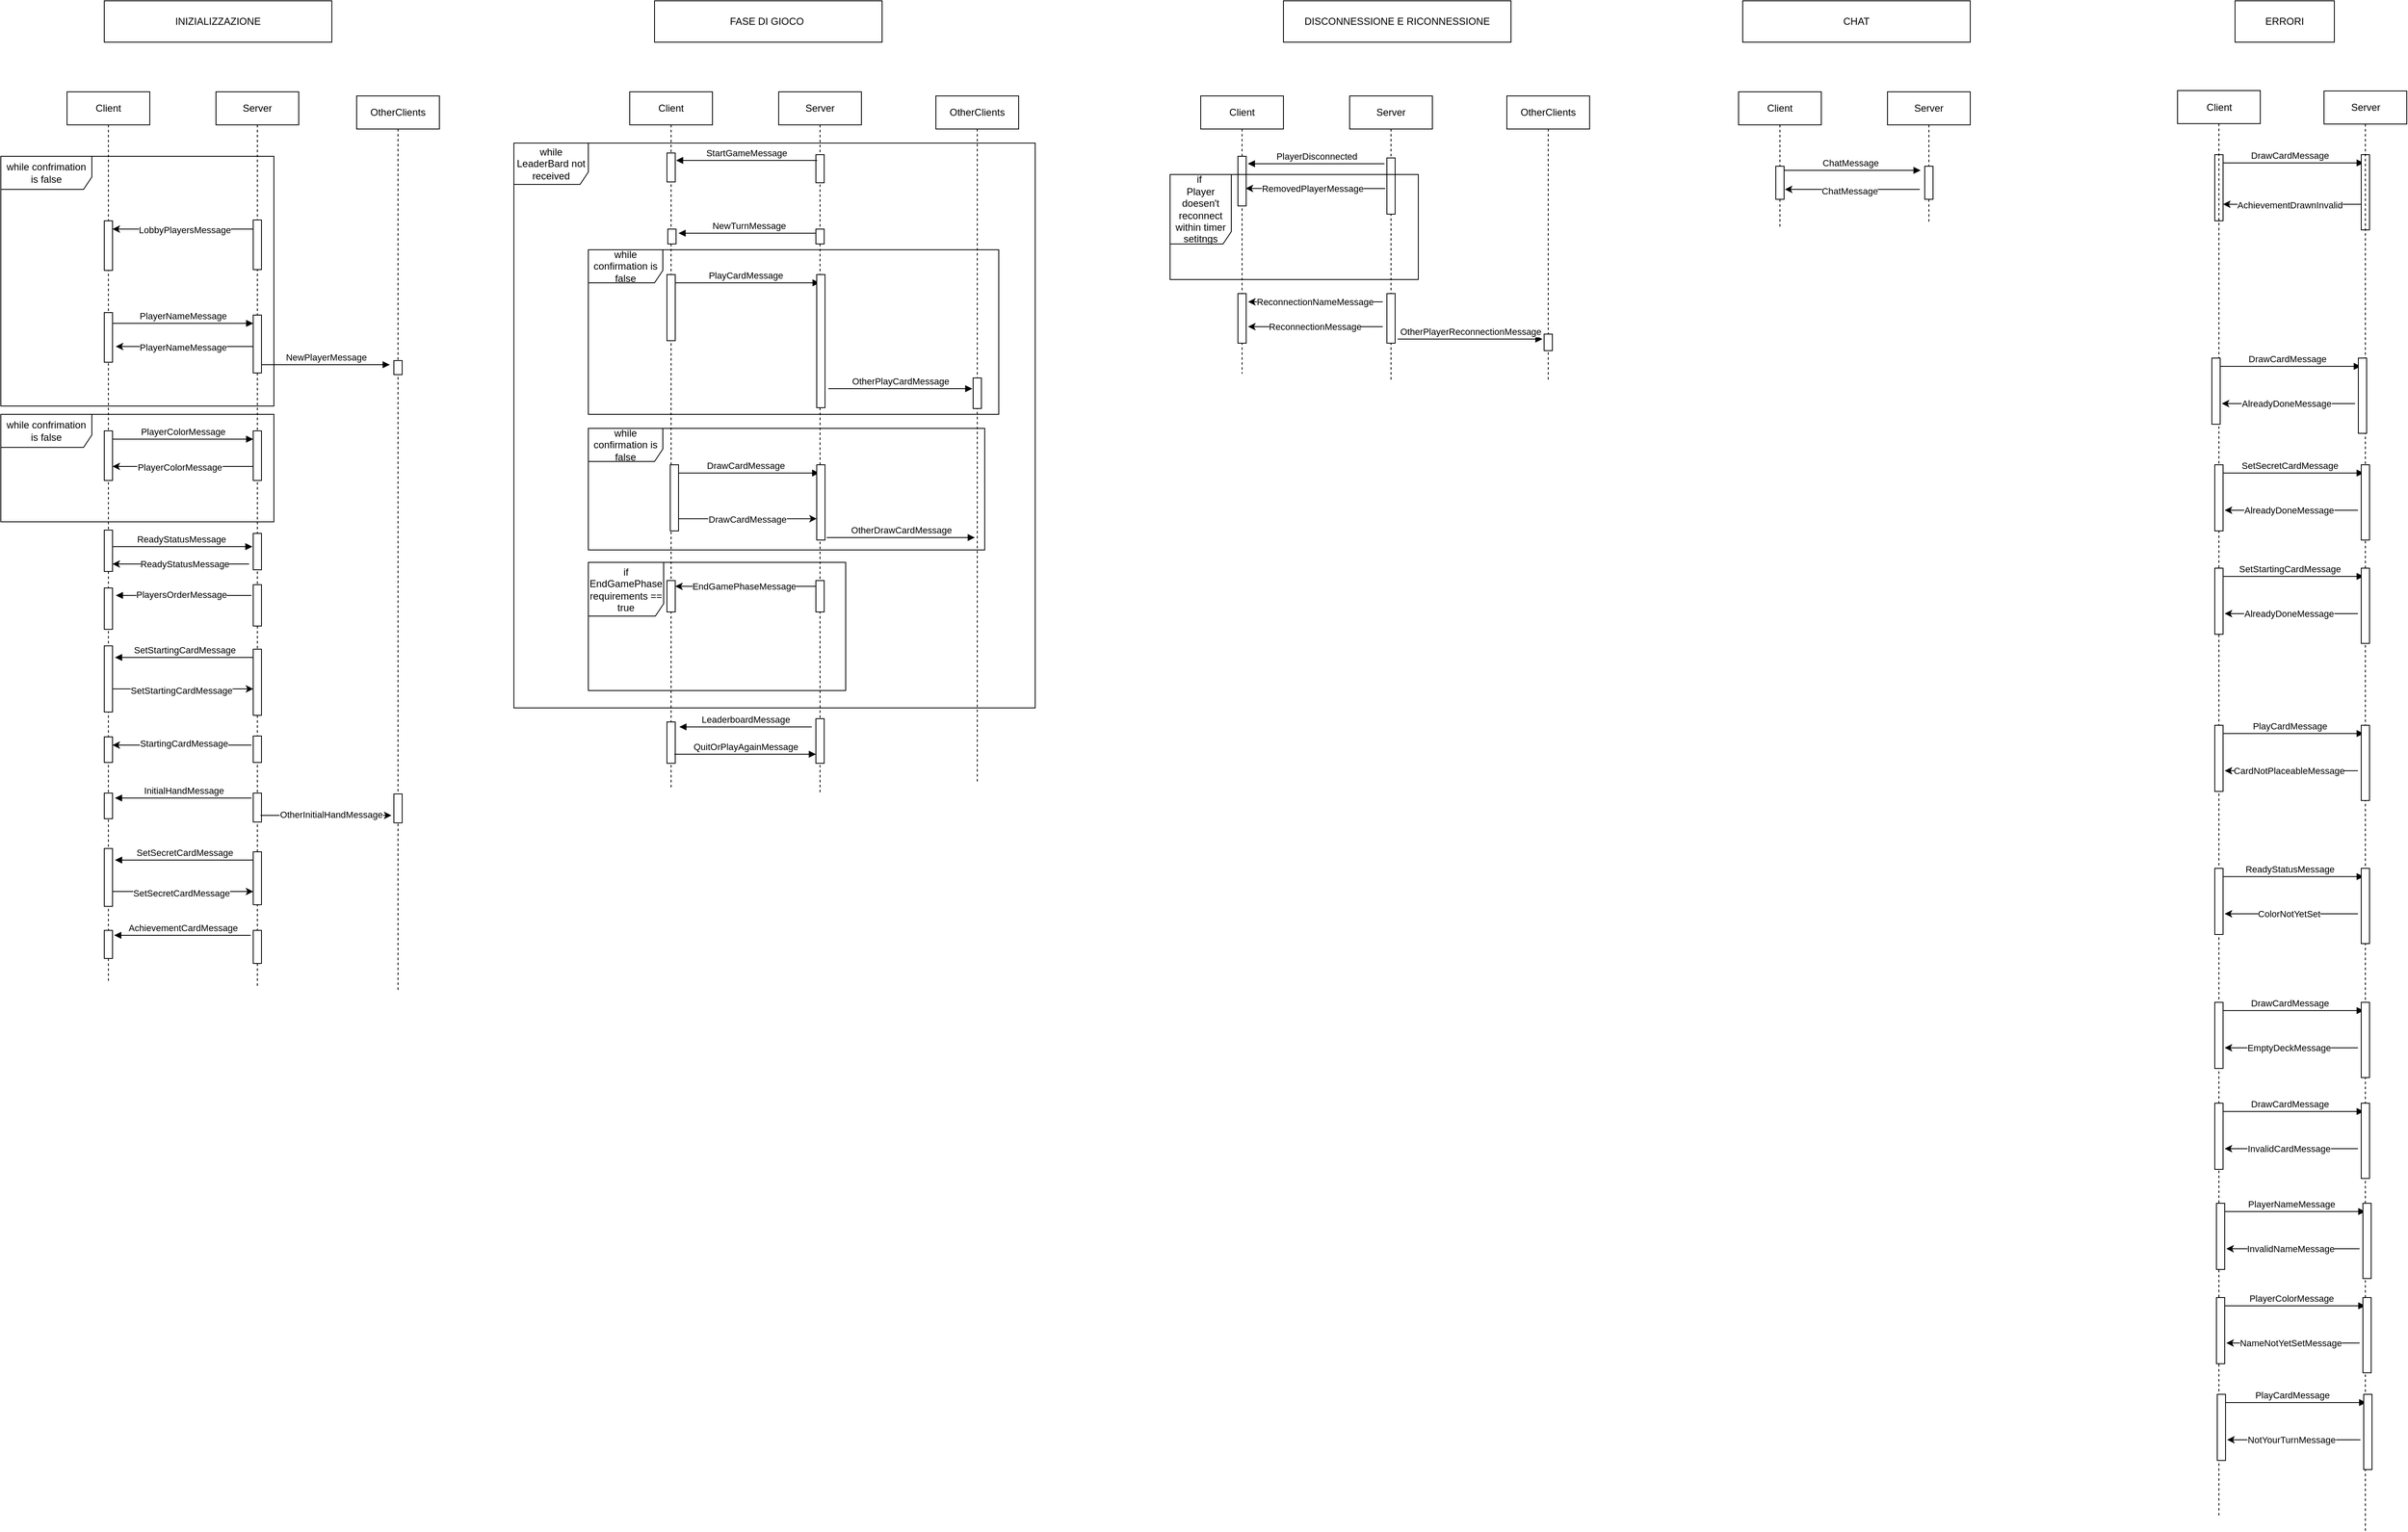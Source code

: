 <mxfile version="24.6.3" type="github">
  <diagram name="Page-1" id="2YBvvXClWsGukQMizWep">
    <mxGraphModel dx="2872" dy="1516" grid="0" gridSize="10" guides="1" tooltips="1" connect="1" arrows="1" fold="1" page="0" pageScale="1" pageWidth="850" pageHeight="1100" math="0" shadow="0">
      <root>
        <mxCell id="0" />
        <mxCell id="1" parent="0" />
        <mxCell id="aM9ryv3xv72pqoxQDRHE-1" value="Client" style="shape=umlLifeline;perimeter=lifelinePerimeter;whiteSpace=wrap;html=1;container=0;dropTarget=0;collapsible=0;recursiveResize=0;outlineConnect=0;portConstraint=eastwest;newEdgeStyle={&quot;edgeStyle&quot;:&quot;elbowEdgeStyle&quot;,&quot;elbow&quot;:&quot;vertical&quot;,&quot;curved&quot;:0,&quot;rounded&quot;:0};" parent="1" vertex="1">
          <mxGeometry x="40" y="10" width="100" height="1076" as="geometry" />
        </mxCell>
        <mxCell id="aM9ryv3xv72pqoxQDRHE-2" value="" style="html=1;points=[];perimeter=orthogonalPerimeter;outlineConnect=0;targetShapes=umlLifeline;portConstraint=eastwest;newEdgeStyle={&quot;edgeStyle&quot;:&quot;elbowEdgeStyle&quot;,&quot;elbow&quot;:&quot;vertical&quot;,&quot;curved&quot;:0,&quot;rounded&quot;:0};" parent="aM9ryv3xv72pqoxQDRHE-1" vertex="1">
          <mxGeometry x="45" y="267" width="10" height="60" as="geometry" />
        </mxCell>
        <mxCell id="TzS1LCkyJQZkEgtBNQex-35" value="" style="html=1;points=[[0,0,0,0,5],[0,1,0,0,-5],[1,0,0,0,5],[1,1,0,0,-5]];perimeter=orthogonalPerimeter;outlineConnect=0;targetShapes=umlLifeline;portConstraint=eastwest;newEdgeStyle={&quot;curved&quot;:0,&quot;rounded&quot;:0};" parent="aM9ryv3xv72pqoxQDRHE-1" vertex="1">
          <mxGeometry x="45" y="670" width="10" height="80" as="geometry" />
        </mxCell>
        <mxCell id="Fvfi_yW-NIccIC17RvOr-3" value="" style="html=1;points=[[0,0,0,0,5],[0,1,0,0,-5],[1,0,0,0,5],[1,1,0,0,-5]];perimeter=orthogonalPerimeter;outlineConnect=0;targetShapes=umlLifeline;portConstraint=eastwest;newEdgeStyle={&quot;curved&quot;:0,&quot;rounded&quot;:0};" parent="aM9ryv3xv72pqoxQDRHE-1" vertex="1">
          <mxGeometry x="45" y="848" width="10" height="31" as="geometry" />
        </mxCell>
        <mxCell id="aM9ryv3xv72pqoxQDRHE-5" value="Server" style="shape=umlLifeline;perimeter=lifelinePerimeter;whiteSpace=wrap;html=1;container=0;dropTarget=0;collapsible=0;recursiveResize=0;outlineConnect=0;portConstraint=eastwest;newEdgeStyle={&quot;edgeStyle&quot;:&quot;elbowEdgeStyle&quot;,&quot;elbow&quot;:&quot;vertical&quot;,&quot;curved&quot;:0,&quot;rounded&quot;:0};" parent="1" vertex="1">
          <mxGeometry x="220" y="10" width="100" height="1083" as="geometry" />
        </mxCell>
        <mxCell id="aM9ryv3xv72pqoxQDRHE-6" value="" style="html=1;points=[];perimeter=orthogonalPerimeter;outlineConnect=0;targetShapes=umlLifeline;portConstraint=eastwest;newEdgeStyle={&quot;edgeStyle&quot;:&quot;elbowEdgeStyle&quot;,&quot;elbow&quot;:&quot;vertical&quot;,&quot;curved&quot;:0,&quot;rounded&quot;:0};" parent="aM9ryv3xv72pqoxQDRHE-5" vertex="1">
          <mxGeometry x="45" y="270" width="10" height="70" as="geometry" />
        </mxCell>
        <mxCell id="TzS1LCkyJQZkEgtBNQex-30" value="" style="html=1;points=[[0,0,0,0,5],[0,1,0,0,-5],[1,0,0,0,5],[1,1,0,0,-5]];perimeter=orthogonalPerimeter;outlineConnect=0;targetShapes=umlLifeline;portConstraint=eastwest;newEdgeStyle={&quot;curved&quot;:0,&quot;rounded&quot;:0};" parent="aM9ryv3xv72pqoxQDRHE-5" vertex="1">
          <mxGeometry x="45" y="674" width="10" height="80" as="geometry" />
        </mxCell>
        <mxCell id="TzS1LCkyJQZkEgtBNQex-49" value="" style="html=1;points=[[0,0,0,0,5],[0,1,0,0,-5],[1,0,0,0,5],[1,1,0,0,-5]];perimeter=orthogonalPerimeter;outlineConnect=0;targetShapes=umlLifeline;portConstraint=eastwest;newEdgeStyle={&quot;curved&quot;:0,&quot;rounded&quot;:0};" parent="aM9ryv3xv72pqoxQDRHE-5" vertex="1">
          <mxGeometry x="45" y="534" width="10" height="44" as="geometry" />
        </mxCell>
        <mxCell id="Fvfi_yW-NIccIC17RvOr-4" value="" style="html=1;points=[[0,0,0,0,5],[0,1,0,0,-5],[1,0,0,0,5],[1,1,0,0,-5]];perimeter=orthogonalPerimeter;outlineConnect=0;targetShapes=umlLifeline;portConstraint=eastwest;newEdgeStyle={&quot;curved&quot;:0,&quot;rounded&quot;:0};" parent="aM9ryv3xv72pqoxQDRHE-5" vertex="1">
          <mxGeometry x="45" y="848" width="10" height="35" as="geometry" />
        </mxCell>
        <mxCell id="Fvfi_yW-NIccIC17RvOr-9" value="" style="html=1;points=[[0,0,0,0,5],[0,1,0,0,-5],[1,0,0,0,5],[1,1,0,0,-5]];perimeter=orthogonalPerimeter;outlineConnect=0;targetShapes=umlLifeline;portConstraint=eastwest;newEdgeStyle={&quot;curved&quot;:0,&quot;rounded&quot;:0};" parent="aM9ryv3xv72pqoxQDRHE-5" vertex="1">
          <mxGeometry x="45" y="596" width="10" height="50" as="geometry" />
        </mxCell>
        <mxCell id="DGeFTbc-uDnH9qFSbPcV-22" value="" style="html=1;points=[[0,0,0,0,5],[0,1,0,0,-5],[1,0,0,0,5],[1,1,0,0,-5]];perimeter=orthogonalPerimeter;outlineConnect=0;targetShapes=umlLifeline;portConstraint=eastwest;newEdgeStyle={&quot;curved&quot;:0,&quot;rounded&quot;:0};" parent="aM9ryv3xv72pqoxQDRHE-5" vertex="1">
          <mxGeometry x="45" y="779" width="10" height="32" as="geometry" />
        </mxCell>
        <mxCell id="aM9ryv3xv72pqoxQDRHE-7" value="PlayerNameMessage" style="html=1;verticalAlign=bottom;endArrow=block;edgeStyle=elbowEdgeStyle;elbow=horizontal;curved=0;rounded=0;" parent="1" source="aM9ryv3xv72pqoxQDRHE-2" target="aM9ryv3xv72pqoxQDRHE-6" edge="1">
          <mxGeometry relative="1" as="geometry">
            <mxPoint x="195" y="300" as="sourcePoint" />
            <Array as="points">
              <mxPoint x="180" y="290" />
            </Array>
          </mxGeometry>
        </mxCell>
        <mxCell id="TzS1LCkyJQZkEgtBNQex-1" value="while confrimation is false" style="shape=umlFrame;whiteSpace=wrap;html=1;pointerEvents=0;width=110;height=40;" parent="1" vertex="1">
          <mxGeometry x="-40" y="88" width="330" height="302" as="geometry" />
        </mxCell>
        <mxCell id="TzS1LCkyJQZkEgtBNQex-18" value="" style="html=1;points=[];perimeter=orthogonalPerimeter;outlineConnect=0;targetShapes=umlLifeline;portConstraint=eastwest;newEdgeStyle={&quot;edgeStyle&quot;:&quot;elbowEdgeStyle&quot;,&quot;elbow&quot;:&quot;vertical&quot;,&quot;curved&quot;:0,&quot;rounded&quot;:0};" parent="1" vertex="1">
          <mxGeometry x="85" y="420" width="10" height="60" as="geometry" />
        </mxCell>
        <mxCell id="TzS1LCkyJQZkEgtBNQex-19" value="" style="html=1;points=[];perimeter=orthogonalPerimeter;outlineConnect=0;targetShapes=umlLifeline;portConstraint=eastwest;newEdgeStyle={&quot;edgeStyle&quot;:&quot;elbowEdgeStyle&quot;,&quot;elbow&quot;:&quot;vertical&quot;,&quot;curved&quot;:0,&quot;rounded&quot;:0};" parent="1" vertex="1">
          <mxGeometry x="265" y="420" width="10" height="60" as="geometry" />
        </mxCell>
        <mxCell id="TzS1LCkyJQZkEgtBNQex-20" value="PlayerColorMessage" style="html=1;verticalAlign=bottom;endArrow=block;edgeStyle=elbowEdgeStyle;elbow=horizontal;curved=0;rounded=0;" parent="1" source="TzS1LCkyJQZkEgtBNQex-18" target="TzS1LCkyJQZkEgtBNQex-19" edge="1">
          <mxGeometry relative="1" as="geometry">
            <mxPoint x="195" y="440" as="sourcePoint" />
            <Array as="points">
              <mxPoint x="180" y="430" />
            </Array>
          </mxGeometry>
        </mxCell>
        <mxCell id="TzS1LCkyJQZkEgtBNQex-22" value="while confrimation is false" style="shape=umlFrame;whiteSpace=wrap;html=1;pointerEvents=0;width=110;height=40;" parent="1" vertex="1">
          <mxGeometry x="-40" y="400" width="330" height="130" as="geometry" />
        </mxCell>
        <mxCell id="TzS1LCkyJQZkEgtBNQex-27" value="ReadyStatusMessage" style="html=1;verticalAlign=bottom;endArrow=block;curved=0;rounded=0;" parent="1" edge="1">
          <mxGeometry width="80" relative="1" as="geometry">
            <mxPoint x="90.5" y="560" as="sourcePoint" />
            <mxPoint x="264" y="560" as="targetPoint" />
          </mxGeometry>
        </mxCell>
        <mxCell id="TzS1LCkyJQZkEgtBNQex-31" value="SetStartingCardMessage" style="html=1;verticalAlign=bottom;endArrow=block;curved=0;rounded=0;" parent="1" edge="1">
          <mxGeometry width="80" relative="1" as="geometry">
            <mxPoint x="265" y="694" as="sourcePoint" />
            <mxPoint x="98" y="694" as="targetPoint" />
          </mxGeometry>
        </mxCell>
        <mxCell id="TzS1LCkyJQZkEgtBNQex-42" value="OtherClients" style="shape=umlLifeline;perimeter=lifelinePerimeter;whiteSpace=wrap;html=1;container=0;dropTarget=0;collapsible=0;recursiveResize=0;outlineConnect=0;portConstraint=eastwest;newEdgeStyle={&quot;edgeStyle&quot;:&quot;elbowEdgeStyle&quot;,&quot;elbow&quot;:&quot;vertical&quot;,&quot;curved&quot;:0,&quot;rounded&quot;:0};" parent="1" vertex="1">
          <mxGeometry x="390" y="15" width="100" height="1082" as="geometry" />
        </mxCell>
        <mxCell id="TzS1LCkyJQZkEgtBNQex-43" value="" style="html=1;points=[];perimeter=orthogonalPerimeter;outlineConnect=0;targetShapes=umlLifeline;portConstraint=eastwest;newEdgeStyle={&quot;edgeStyle&quot;:&quot;elbowEdgeStyle&quot;,&quot;elbow&quot;:&quot;vertical&quot;,&quot;curved&quot;:0,&quot;rounded&quot;:0};" parent="TzS1LCkyJQZkEgtBNQex-42" vertex="1">
          <mxGeometry x="45" y="320" width="10" height="17" as="geometry" />
        </mxCell>
        <mxCell id="TzS1LCkyJQZkEgtBNQex-45" value="NewPlayerMessage" style="html=1;verticalAlign=bottom;endArrow=block;curved=0;rounded=0;" parent="1" edge="1">
          <mxGeometry width="80" relative="1" as="geometry">
            <mxPoint x="275" y="340" as="sourcePoint" />
            <mxPoint x="430" y="340" as="targetPoint" />
          </mxGeometry>
        </mxCell>
        <mxCell id="TzS1LCkyJQZkEgtBNQex-55" value="" style="html=1;points=[[0,0,0,0,5],[0,1,0,0,-5],[1,0,0,0,5],[1,1,0,0,-5]];perimeter=orthogonalPerimeter;outlineConnect=0;targetShapes=umlLifeline;portConstraint=eastwest;newEdgeStyle={&quot;curved&quot;:0,&quot;rounded&quot;:0};" parent="1" vertex="1">
          <mxGeometry x="85" y="1024" width="10" height="34" as="geometry" />
        </mxCell>
        <mxCell id="TzS1LCkyJQZkEgtBNQex-56" value="" style="html=1;points=[[0,0,0,0,5],[0,1,0,0,-5],[1,0,0,0,5],[1,1,0,0,-5]];perimeter=orthogonalPerimeter;outlineConnect=0;targetShapes=umlLifeline;portConstraint=eastwest;newEdgeStyle={&quot;curved&quot;:0,&quot;rounded&quot;:0};" parent="1" vertex="1">
          <mxGeometry x="265" y="1024" width="10" height="40" as="geometry" />
        </mxCell>
        <mxCell id="TzS1LCkyJQZkEgtBNQex-57" value="AchievementCardMessage" style="html=1;verticalAlign=bottom;endArrow=block;curved=0;rounded=0;" parent="1" edge="1">
          <mxGeometry width="80" relative="1" as="geometry">
            <mxPoint x="262" y="1030" as="sourcePoint" />
            <mxPoint x="97" y="1030" as="targetPoint" />
          </mxGeometry>
        </mxCell>
        <mxCell id="TzS1LCkyJQZkEgtBNQex-61" value="InitialHandMessage" style="html=1;verticalAlign=bottom;endArrow=block;curved=0;rounded=0;" parent="1" edge="1">
          <mxGeometry width="80" relative="1" as="geometry">
            <mxPoint x="263" y="864" as="sourcePoint" />
            <mxPoint x="97.947" y="864.0" as="targetPoint" />
          </mxGeometry>
        </mxCell>
        <mxCell id="TzS1LCkyJQZkEgtBNQex-79" value="Client" style="shape=umlLifeline;perimeter=lifelinePerimeter;whiteSpace=wrap;html=1;container=0;dropTarget=0;collapsible=0;recursiveResize=0;outlineConnect=0;portConstraint=eastwest;newEdgeStyle={&quot;edgeStyle&quot;:&quot;elbowEdgeStyle&quot;,&quot;elbow&quot;:&quot;vertical&quot;,&quot;curved&quot;:0,&quot;rounded&quot;:0};" parent="1" vertex="1">
          <mxGeometry x="720" y="10" width="100" height="842" as="geometry" />
        </mxCell>
        <mxCell id="Fvfi_yW-NIccIC17RvOr-10" value="" style="html=1;points=[[0,0,0,0,5],[0,1,0,0,-5],[1,0,0,0,5],[1,1,0,0,-5]];perimeter=orthogonalPerimeter;outlineConnect=0;targetShapes=umlLifeline;portConstraint=eastwest;newEdgeStyle={&quot;curved&quot;:0,&quot;rounded&quot;:0};" parent="TzS1LCkyJQZkEgtBNQex-79" vertex="1">
          <mxGeometry x="45" y="762" width="10" height="50" as="geometry" />
        </mxCell>
        <mxCell id="TzS1LCkyJQZkEgtBNQex-82" value="Server" style="shape=umlLifeline;perimeter=lifelinePerimeter;whiteSpace=wrap;html=1;container=0;dropTarget=0;collapsible=0;recursiveResize=0;outlineConnect=0;portConstraint=eastwest;newEdgeStyle={&quot;edgeStyle&quot;:&quot;elbowEdgeStyle&quot;,&quot;elbow&quot;:&quot;vertical&quot;,&quot;curved&quot;:0,&quot;rounded&quot;:0};" parent="1" vertex="1">
          <mxGeometry x="900" y="10" width="100" height="850" as="geometry" />
        </mxCell>
        <mxCell id="TzS1LCkyJQZkEgtBNQex-153" value="" style="html=1;points=[[0,0,0,0,5],[0,1,0,0,-5],[1,0,0,0,5],[1,1,0,0,-5]];perimeter=orthogonalPerimeter;outlineConnect=0;targetShapes=umlLifeline;portConstraint=eastwest;newEdgeStyle={&quot;curved&quot;:0,&quot;rounded&quot;:0};" parent="TzS1LCkyJQZkEgtBNQex-82" vertex="1">
          <mxGeometry x="45" y="758" width="10" height="54" as="geometry" />
        </mxCell>
        <mxCell id="TzS1LCkyJQZkEgtBNQex-86" value="OtherClients" style="shape=umlLifeline;perimeter=lifelinePerimeter;whiteSpace=wrap;html=1;container=0;dropTarget=0;collapsible=0;recursiveResize=0;outlineConnect=0;portConstraint=eastwest;newEdgeStyle={&quot;edgeStyle&quot;:&quot;elbowEdgeStyle&quot;,&quot;elbow&quot;:&quot;vertical&quot;,&quot;curved&quot;:0,&quot;rounded&quot;:0};" parent="1" vertex="1">
          <mxGeometry x="1090" y="15" width="100" height="829" as="geometry" />
        </mxCell>
        <mxCell id="TzS1LCkyJQZkEgtBNQex-91" value="NewTurnMessage" style="html=1;verticalAlign=bottom;endArrow=block;curved=0;rounded=0;" parent="1" edge="1">
          <mxGeometry width="80" relative="1" as="geometry">
            <mxPoint x="949.5" y="181" as="sourcePoint" />
            <mxPoint x="779" y="181" as="targetPoint" />
          </mxGeometry>
        </mxCell>
        <mxCell id="TzS1LCkyJQZkEgtBNQex-93" value="PlayCardMessage" style="html=1;verticalAlign=bottom;endArrow=block;curved=0;rounded=0;" parent="1" edge="1">
          <mxGeometry width="80" relative="1" as="geometry">
            <mxPoint x="770" y="241" as="sourcePoint" />
            <mxPoint x="949.5" y="241" as="targetPoint" />
          </mxGeometry>
        </mxCell>
        <mxCell id="TzS1LCkyJQZkEgtBNQex-94" value="while confirmation is false" style="shape=umlFrame;whiteSpace=wrap;html=1;pointerEvents=0;width=90;height=40;" parent="1" vertex="1">
          <mxGeometry x="670" y="201" width="496" height="199" as="geometry" />
        </mxCell>
        <mxCell id="TzS1LCkyJQZkEgtBNQex-98" value="" style="html=1;points=[[0,0,0,0,5],[0,1,0,0,-5],[1,0,0,0,5],[1,1,0,0,-5]];perimeter=orthogonalPerimeter;outlineConnect=0;targetShapes=umlLifeline;portConstraint=eastwest;newEdgeStyle={&quot;curved&quot;:0,&quot;rounded&quot;:0};" parent="1" vertex="1">
          <mxGeometry x="946" y="231" width="10" height="161" as="geometry" />
        </mxCell>
        <mxCell id="TzS1LCkyJQZkEgtBNQex-99" value="" style="html=1;points=[[0,0,0,0,5],[0,1,0,0,-5],[1,0,0,0,5],[1,1,0,0,-5]];perimeter=orthogonalPerimeter;outlineConnect=0;targetShapes=umlLifeline;portConstraint=eastwest;newEdgeStyle={&quot;curved&quot;:0,&quot;rounded&quot;:0};" parent="1" vertex="1">
          <mxGeometry x="765" y="231" width="10" height="80" as="geometry" />
        </mxCell>
        <mxCell id="TzS1LCkyJQZkEgtBNQex-100" value="OtherPlayCardMessage" style="html=1;verticalAlign=bottom;endArrow=block;curved=0;rounded=0;" parent="1" edge="1">
          <mxGeometry width="80" relative="1" as="geometry">
            <mxPoint x="960" y="369" as="sourcePoint" />
            <mxPoint x="1134" y="369" as="targetPoint" />
          </mxGeometry>
        </mxCell>
        <mxCell id="TzS1LCkyJQZkEgtBNQex-107" value="DrawCardMessage" style="html=1;verticalAlign=bottom;endArrow=block;curved=0;rounded=0;" parent="1" edge="1">
          <mxGeometry width="80" relative="1" as="geometry">
            <mxPoint x="770" y="471" as="sourcePoint" />
            <mxPoint x="949" y="471" as="targetPoint" />
          </mxGeometry>
        </mxCell>
        <mxCell id="TzS1LCkyJQZkEgtBNQex-108" value="while confirmation is false" style="shape=umlFrame;whiteSpace=wrap;html=1;pointerEvents=0;width=90;height=40;" parent="1" vertex="1">
          <mxGeometry x="670" y="417" width="479" height="147" as="geometry" />
        </mxCell>
        <mxCell id="TzS1LCkyJQZkEgtBNQex-110" value="" style="html=1;points=[[0,0,0,0,5],[0,1,0,0,-5],[1,0,0,0,5],[1,1,0,0,-5]];perimeter=orthogonalPerimeter;outlineConnect=0;targetShapes=umlLifeline;portConstraint=eastwest;newEdgeStyle={&quot;curved&quot;:0,&quot;rounded&quot;:0};" parent="1" vertex="1">
          <mxGeometry x="946" y="461" width="10" height="91" as="geometry" />
        </mxCell>
        <mxCell id="TzS1LCkyJQZkEgtBNQex-111" value="" style="html=1;points=[[0,0,0,0,5],[0,1,0,0,-5],[1,0,0,0,5],[1,1,0,0,-5]];perimeter=orthogonalPerimeter;outlineConnect=0;targetShapes=umlLifeline;portConstraint=eastwest;newEdgeStyle={&quot;curved&quot;:0,&quot;rounded&quot;:0};" parent="1" vertex="1">
          <mxGeometry x="769" y="461" width="10" height="80" as="geometry" />
        </mxCell>
        <mxCell id="TzS1LCkyJQZkEgtBNQex-112" value="OtherDrawCardMessage" style="html=1;verticalAlign=bottom;endArrow=block;curved=0;rounded=0;" parent="1" edge="1">
          <mxGeometry width="80" relative="1" as="geometry">
            <mxPoint x="958" y="549" as="sourcePoint" />
            <mxPoint x="1137" y="549" as="targetPoint" />
          </mxGeometry>
        </mxCell>
        <mxCell id="TzS1LCkyJQZkEgtBNQex-113" value="while LeaderBard not received" style="shape=umlFrame;whiteSpace=wrap;html=1;pointerEvents=0;width=90;height=50;" parent="1" vertex="1">
          <mxGeometry x="580" y="72" width="630" height="683" as="geometry" />
        </mxCell>
        <mxCell id="TzS1LCkyJQZkEgtBNQex-127" value="LeaderboardMessage" style="html=1;verticalAlign=bottom;endArrow=block;curved=0;rounded=0;" parent="1" edge="1">
          <mxGeometry width="80" relative="1" as="geometry">
            <mxPoint x="940" y="778" as="sourcePoint" />
            <mxPoint x="780" y="778" as="targetPoint" />
          </mxGeometry>
        </mxCell>
        <mxCell id="TzS1LCkyJQZkEgtBNQex-128" value="QuitOrPlayAgainMessage" style="html=1;verticalAlign=bottom;endArrow=block;curved=0;rounded=0;" parent="1" edge="1">
          <mxGeometry width="80" relative="1" as="geometry">
            <mxPoint x="774" y="811" as="sourcePoint" />
            <mxPoint x="945" y="811" as="targetPoint" />
          </mxGeometry>
        </mxCell>
        <mxCell id="TzS1LCkyJQZkEgtBNQex-129" value="Client" style="shape=umlLifeline;perimeter=lifelinePerimeter;whiteSpace=wrap;html=1;container=0;dropTarget=0;collapsible=0;recursiveResize=0;outlineConnect=0;portConstraint=eastwest;newEdgeStyle={&quot;edgeStyle&quot;:&quot;elbowEdgeStyle&quot;,&quot;elbow&quot;:&quot;vertical&quot;,&quot;curved&quot;:0,&quot;rounded&quot;:0};" parent="1" vertex="1">
          <mxGeometry x="1410" y="15" width="100" height="336" as="geometry" />
        </mxCell>
        <mxCell id="DGeFTbc-uDnH9qFSbPcV-53" value="" style="html=1;points=[[0,0,0,0,5],[0,1,0,0,-5],[1,0,0,0,5],[1,1,0,0,-5]];perimeter=orthogonalPerimeter;outlineConnect=0;targetShapes=umlLifeline;portConstraint=eastwest;newEdgeStyle={&quot;curved&quot;:0,&quot;rounded&quot;:0};" parent="TzS1LCkyJQZkEgtBNQex-129" vertex="1">
          <mxGeometry x="45" y="73" width="10" height="60" as="geometry" />
        </mxCell>
        <mxCell id="DGeFTbc-uDnH9qFSbPcV-58" value="" style="html=1;points=[[0,0,0,0,5],[0,1,0,0,-5],[1,0,0,0,5],[1,1,0,0,-5]];perimeter=orthogonalPerimeter;outlineConnect=0;targetShapes=umlLifeline;portConstraint=eastwest;newEdgeStyle={&quot;curved&quot;:0,&quot;rounded&quot;:0};" parent="TzS1LCkyJQZkEgtBNQex-129" vertex="1">
          <mxGeometry x="45" y="239" width="10" height="60" as="geometry" />
        </mxCell>
        <mxCell id="TzS1LCkyJQZkEgtBNQex-130" value="Server" style="shape=umlLifeline;perimeter=lifelinePerimeter;whiteSpace=wrap;html=1;container=0;dropTarget=0;collapsible=0;recursiveResize=0;outlineConnect=0;portConstraint=eastwest;newEdgeStyle={&quot;edgeStyle&quot;:&quot;elbowEdgeStyle&quot;,&quot;elbow&quot;:&quot;vertical&quot;,&quot;curved&quot;:0,&quot;rounded&quot;:0};" parent="1" vertex="1">
          <mxGeometry x="1590" y="15" width="100" height="346" as="geometry" />
        </mxCell>
        <mxCell id="DGeFTbc-uDnH9qFSbPcV-59" value="" style="html=1;points=[[0,0,0,0,5],[0,1,0,0,-5],[1,0,0,0,5],[1,1,0,0,-5]];perimeter=orthogonalPerimeter;outlineConnect=0;targetShapes=umlLifeline;portConstraint=eastwest;newEdgeStyle={&quot;curved&quot;:0,&quot;rounded&quot;:0};" parent="TzS1LCkyJQZkEgtBNQex-130" vertex="1">
          <mxGeometry x="45" y="239" width="10" height="60" as="geometry" />
        </mxCell>
        <mxCell id="TzS1LCkyJQZkEgtBNQex-131" value="OtherClients" style="shape=umlLifeline;perimeter=lifelinePerimeter;whiteSpace=wrap;html=1;container=0;dropTarget=0;collapsible=0;recursiveResize=0;outlineConnect=0;portConstraint=eastwest;newEdgeStyle={&quot;edgeStyle&quot;:&quot;elbowEdgeStyle&quot;,&quot;elbow&quot;:&quot;vertical&quot;,&quot;curved&quot;:0,&quot;rounded&quot;:0};" parent="1" vertex="1">
          <mxGeometry x="1780" y="15" width="100" height="343" as="geometry" />
        </mxCell>
        <mxCell id="DGeFTbc-uDnH9qFSbPcV-65" value="" style="html=1;points=[[0,0,0,0,5],[0,1,0,0,-5],[1,0,0,0,5],[1,1,0,0,-5]];perimeter=orthogonalPerimeter;outlineConnect=0;targetShapes=umlLifeline;portConstraint=eastwest;newEdgeStyle={&quot;curved&quot;:0,&quot;rounded&quot;:0};" parent="TzS1LCkyJQZkEgtBNQex-131" vertex="1">
          <mxGeometry x="45" y="288" width="10" height="20" as="geometry" />
        </mxCell>
        <mxCell id="TzS1LCkyJQZkEgtBNQex-136" value="OtherPlayerReconnectionMessage" style="html=1;verticalAlign=bottom;endArrow=block;curved=0;rounded=0;" parent="1" edge="1">
          <mxGeometry width="80" relative="1" as="geometry">
            <mxPoint x="1648" y="309" as="sourcePoint" />
            <mxPoint x="1823" y="309" as="targetPoint" />
          </mxGeometry>
        </mxCell>
        <mxCell id="TzS1LCkyJQZkEgtBNQex-139" value="Client" style="shape=umlLifeline;perimeter=lifelinePerimeter;whiteSpace=wrap;html=1;container=0;dropTarget=0;collapsible=0;recursiveResize=0;outlineConnect=0;portConstraint=eastwest;newEdgeStyle={&quot;edgeStyle&quot;:&quot;elbowEdgeStyle&quot;,&quot;elbow&quot;:&quot;vertical&quot;,&quot;curved&quot;:0,&quot;rounded&quot;:0};" parent="1" vertex="1">
          <mxGeometry x="2060" y="10" width="100" height="165" as="geometry" />
        </mxCell>
        <mxCell id="TzS1LCkyJQZkEgtBNQex-140" value="Server" style="shape=umlLifeline;perimeter=lifelinePerimeter;whiteSpace=wrap;html=1;container=0;dropTarget=0;collapsible=0;recursiveResize=0;outlineConnect=0;portConstraint=eastwest;newEdgeStyle={&quot;edgeStyle&quot;:&quot;elbowEdgeStyle&quot;,&quot;elbow&quot;:&quot;vertical&quot;,&quot;curved&quot;:0,&quot;rounded&quot;:0};" parent="1" vertex="1">
          <mxGeometry x="2240" y="10" width="100" height="160" as="geometry" />
        </mxCell>
        <mxCell id="TzS1LCkyJQZkEgtBNQex-152" value="" style="html=1;points=[[0,0,0,0,5],[0,1,0,0,-5],[1,0,0,0,5],[1,1,0,0,-5]];perimeter=orthogonalPerimeter;outlineConnect=0;targetShapes=umlLifeline;portConstraint=eastwest;newEdgeStyle={&quot;curved&quot;:0,&quot;rounded&quot;:0};" parent="TzS1LCkyJQZkEgtBNQex-140" vertex="1">
          <mxGeometry x="45" y="90" width="10" height="40" as="geometry" />
        </mxCell>
        <mxCell id="TzS1LCkyJQZkEgtBNQex-143" value="ChatMessage" style="html=1;verticalAlign=bottom;endArrow=block;curved=0;rounded=0;" parent="1" edge="1">
          <mxGeometry width="80" relative="1" as="geometry">
            <mxPoint x="2110" y="105" as="sourcePoint" />
            <mxPoint x="2280" y="105" as="targetPoint" />
          </mxGeometry>
        </mxCell>
        <mxCell id="TzS1LCkyJQZkEgtBNQex-145" value="" style="html=1;points=[[0,0,0,0,5],[0,1,0,0,-5],[1,0,0,0,5],[1,1,0,0,-5]];perimeter=orthogonalPerimeter;outlineConnect=0;targetShapes=umlLifeline;portConstraint=eastwest;newEdgeStyle={&quot;curved&quot;:0,&quot;rounded&quot;:0};" parent="1" vertex="1">
          <mxGeometry x="1635" y="90" width="10" height="68" as="geometry" />
        </mxCell>
        <mxCell id="TzS1LCkyJQZkEgtBNQex-148" value="INIZIALIZZAZIONE" style="html=1;whiteSpace=wrap;" parent="1" vertex="1">
          <mxGeometry x="85" y="-100" width="275" height="50" as="geometry" />
        </mxCell>
        <mxCell id="TzS1LCkyJQZkEgtBNQex-149" value="FASE DI GIOCO&amp;nbsp;" style="html=1;whiteSpace=wrap;" parent="1" vertex="1">
          <mxGeometry x="750" y="-100" width="275" height="50" as="geometry" />
        </mxCell>
        <mxCell id="TzS1LCkyJQZkEgtBNQex-150" value="DISCONNESSIONE E RICONNESSIONE" style="html=1;whiteSpace=wrap;" parent="1" vertex="1">
          <mxGeometry x="1510" y="-100" width="275" height="50" as="geometry" />
        </mxCell>
        <mxCell id="TzS1LCkyJQZkEgtBNQex-151" value="CHAT" style="html=1;whiteSpace=wrap;" parent="1" vertex="1">
          <mxGeometry x="2065" y="-100" width="275" height="50" as="geometry" />
        </mxCell>
        <mxCell id="Fvfi_yW-NIccIC17RvOr-8" value="" style="html=1;verticalAlign=bottom;endArrow=block;curved=0;rounded=0;" parent="1" edge="1">
          <mxGeometry width="80" relative="1" as="geometry">
            <mxPoint x="263" y="619" as="sourcePoint" />
            <mxPoint x="99" y="619" as="targetPoint" />
            <Array as="points">
              <mxPoint x="229" y="619" />
            </Array>
          </mxGeometry>
        </mxCell>
        <mxCell id="DGeFTbc-uDnH9qFSbPcV-8" value="PlayersOrderMessage" style="edgeLabel;html=1;align=center;verticalAlign=middle;resizable=0;points=[];" parent="Fvfi_yW-NIccIC17RvOr-8" vertex="1" connectable="0">
          <mxGeometry x="0.046" y="-1" relative="1" as="geometry">
            <mxPoint x="1" as="offset" />
          </mxGeometry>
        </mxCell>
        <mxCell id="Fvfi_yW-NIccIC17RvOr-7" value="" style="html=1;points=[[0,0,0,0,5],[0,1,0,0,-5],[1,0,0,0,5],[1,1,0,0,-5]];perimeter=orthogonalPerimeter;outlineConnect=0;targetShapes=umlLifeline;portConstraint=eastwest;newEdgeStyle={&quot;curved&quot;:0,&quot;rounded&quot;:0};" parent="1" vertex="1">
          <mxGeometry x="85" y="610" width="10" height="50" as="geometry" />
        </mxCell>
        <mxCell id="DGeFTbc-uDnH9qFSbPcV-1" value="" style="html=1;points=[];perimeter=orthogonalPerimeter;outlineConnect=0;targetShapes=umlLifeline;portConstraint=eastwest;newEdgeStyle={&quot;edgeStyle&quot;:&quot;elbowEdgeStyle&quot;,&quot;elbow&quot;:&quot;vertical&quot;,&quot;curved&quot;:0,&quot;rounded&quot;:0};" parent="1" vertex="1">
          <mxGeometry x="85" y="166" width="10" height="60" as="geometry" />
        </mxCell>
        <mxCell id="DGeFTbc-uDnH9qFSbPcV-2" value="" style="html=1;points=[];perimeter=orthogonalPerimeter;outlineConnect=0;targetShapes=umlLifeline;portConstraint=eastwest;newEdgeStyle={&quot;edgeStyle&quot;:&quot;elbowEdgeStyle&quot;,&quot;elbow&quot;:&quot;vertical&quot;,&quot;curved&quot;:0,&quot;rounded&quot;:0};" parent="1" vertex="1">
          <mxGeometry x="265" y="165" width="10" height="60" as="geometry" />
        </mxCell>
        <mxCell id="DGeFTbc-uDnH9qFSbPcV-3" value="" style="endArrow=classic;html=1;rounded=0;exitX=0;exitY=0.35;exitDx=0;exitDy=0;exitPerimeter=0;" parent="1" edge="1">
          <mxGeometry width="50" height="50" relative="1" as="geometry">
            <mxPoint x="265" y="176" as="sourcePoint" />
            <mxPoint x="95" y="176" as="targetPoint" />
          </mxGeometry>
        </mxCell>
        <mxCell id="DGeFTbc-uDnH9qFSbPcV-4" value="LobbyPlayersMessage" style="edgeLabel;html=1;align=center;verticalAlign=middle;resizable=0;points=[];" parent="DGeFTbc-uDnH9qFSbPcV-3" vertex="1" connectable="0">
          <mxGeometry x="-0.026" y="1" relative="1" as="geometry">
            <mxPoint as="offset" />
          </mxGeometry>
        </mxCell>
        <mxCell id="DGeFTbc-uDnH9qFSbPcV-5" value="" style="html=1;points=[[0,0,0,0,5],[0,1,0,0,-5],[1,0,0,0,5],[1,1,0,0,-5]];perimeter=orthogonalPerimeter;outlineConnect=0;targetShapes=umlLifeline;portConstraint=eastwest;newEdgeStyle={&quot;curved&quot;:0,&quot;rounded&quot;:0};" parent="1" vertex="1">
          <mxGeometry x="85" y="540" width="10" height="50" as="geometry" />
        </mxCell>
        <mxCell id="DGeFTbc-uDnH9qFSbPcV-6" value="" style="endArrow=classic;html=1;rounded=0;" parent="1" edge="1">
          <mxGeometry width="50" height="50" relative="1" as="geometry">
            <mxPoint x="260" y="581" as="sourcePoint" />
            <mxPoint x="95" y="581" as="targetPoint" />
          </mxGeometry>
        </mxCell>
        <mxCell id="DGeFTbc-uDnH9qFSbPcV-7" value="ReadyStatusMessage" style="edgeLabel;html=1;align=center;verticalAlign=middle;resizable=0;points=[];" parent="DGeFTbc-uDnH9qFSbPcV-6" vertex="1" connectable="0">
          <mxGeometry x="-0.037" relative="1" as="geometry">
            <mxPoint x="1" as="offset" />
          </mxGeometry>
        </mxCell>
        <mxCell id="DGeFTbc-uDnH9qFSbPcV-9" value="" style="endArrow=classic;html=1;rounded=0;" parent="1" source="aM9ryv3xv72pqoxQDRHE-6" edge="1">
          <mxGeometry width="50" height="50" relative="1" as="geometry">
            <mxPoint x="357" y="368" as="sourcePoint" />
            <mxPoint x="99" y="318" as="targetPoint" />
          </mxGeometry>
        </mxCell>
        <mxCell id="DGeFTbc-uDnH9qFSbPcV-13" value="PlayerNameMessage" style="edgeLabel;html=1;align=center;verticalAlign=middle;resizable=0;points=[];" parent="DGeFTbc-uDnH9qFSbPcV-9" vertex="1" connectable="0">
          <mxGeometry x="0.031" y="1" relative="1" as="geometry">
            <mxPoint as="offset" />
          </mxGeometry>
        </mxCell>
        <mxCell id="DGeFTbc-uDnH9qFSbPcV-16" value="" style="endArrow=classic;html=1;rounded=0;" parent="1" edge="1">
          <mxGeometry width="50" height="50" relative="1" as="geometry">
            <mxPoint x="265" y="463" as="sourcePoint" />
            <mxPoint x="95" y="463" as="targetPoint" />
          </mxGeometry>
        </mxCell>
        <mxCell id="DGeFTbc-uDnH9qFSbPcV-18" value="PlayerColorMessage" style="edgeLabel;html=1;align=center;verticalAlign=middle;resizable=0;points=[];" parent="DGeFTbc-uDnH9qFSbPcV-16" vertex="1" connectable="0">
          <mxGeometry x="0.048" y="1" relative="1" as="geometry">
            <mxPoint as="offset" />
          </mxGeometry>
        </mxCell>
        <mxCell id="DGeFTbc-uDnH9qFSbPcV-19" value="" style="endArrow=classic;html=1;rounded=0;" parent="1" edge="1">
          <mxGeometry width="50" height="50" relative="1" as="geometry">
            <mxPoint x="95" y="732" as="sourcePoint" />
            <mxPoint x="265" y="732" as="targetPoint" />
          </mxGeometry>
        </mxCell>
        <mxCell id="DGeFTbc-uDnH9qFSbPcV-20" value="SetStartingCardMessage" style="edgeLabel;html=1;align=center;verticalAlign=middle;resizable=0;points=[];" parent="DGeFTbc-uDnH9qFSbPcV-19" vertex="1" connectable="0">
          <mxGeometry x="-0.021" y="-2" relative="1" as="geometry">
            <mxPoint as="offset" />
          </mxGeometry>
        </mxCell>
        <mxCell id="DGeFTbc-uDnH9qFSbPcV-21" value="" style="html=1;points=[[0,0,0,0,5],[0,1,0,0,-5],[1,0,0,0,5],[1,1,0,0,-5]];perimeter=orthogonalPerimeter;outlineConnect=0;targetShapes=umlLifeline;portConstraint=eastwest;newEdgeStyle={&quot;curved&quot;:0,&quot;rounded&quot;:0};" parent="1" vertex="1">
          <mxGeometry x="85" y="790" width="10" height="31" as="geometry" />
        </mxCell>
        <mxCell id="DGeFTbc-uDnH9qFSbPcV-23" value="" style="endArrow=classic;html=1;rounded=0;entryX=1;entryY=0;entryDx=0;entryDy=5;entryPerimeter=0;" parent="1" edge="1">
          <mxGeometry width="50" height="50" relative="1" as="geometry">
            <mxPoint x="263" y="800" as="sourcePoint" />
            <mxPoint x="95" y="800" as="targetPoint" />
          </mxGeometry>
        </mxCell>
        <mxCell id="DGeFTbc-uDnH9qFSbPcV-24" value="StartingCardMessage" style="edgeLabel;html=1;align=center;verticalAlign=middle;resizable=0;points=[];" parent="DGeFTbc-uDnH9qFSbPcV-23" vertex="1" connectable="0">
          <mxGeometry x="-0.019" y="-2" relative="1" as="geometry">
            <mxPoint as="offset" />
          </mxGeometry>
        </mxCell>
        <mxCell id="DGeFTbc-uDnH9qFSbPcV-25" value="" style="endArrow=classic;html=1;rounded=0;exitX=0.538;exitY=0.873;exitDx=0;exitDy=0;exitPerimeter=0;" parent="1" edge="1">
          <mxGeometry width="50" height="50" relative="1" as="geometry">
            <mxPoint x="273.8" y="885.014" as="sourcePoint" />
            <mxPoint x="432" y="885" as="targetPoint" />
          </mxGeometry>
        </mxCell>
        <mxCell id="DGeFTbc-uDnH9qFSbPcV-27" value="OtherInitialHandMessage" style="edgeLabel;html=1;align=center;verticalAlign=middle;resizable=0;points=[];" parent="DGeFTbc-uDnH9qFSbPcV-25" vertex="1" connectable="0">
          <mxGeometry x="0.068" y="1" relative="1" as="geometry">
            <mxPoint as="offset" />
          </mxGeometry>
        </mxCell>
        <mxCell id="DGeFTbc-uDnH9qFSbPcV-26" value="" style="html=1;points=[[0,0,0,0,5],[0,1,0,0,-5],[1,0,0,0,5],[1,1,0,0,-5]];perimeter=orthogonalPerimeter;outlineConnect=0;targetShapes=umlLifeline;portConstraint=eastwest;newEdgeStyle={&quot;curved&quot;:0,&quot;rounded&quot;:0};" parent="1" vertex="1">
          <mxGeometry x="435" y="859" width="10" height="35" as="geometry" />
        </mxCell>
        <mxCell id="DGeFTbc-uDnH9qFSbPcV-28" value="" style="html=1;points=[[0,0,0,0,5],[0,1,0,0,-5],[1,0,0,0,5],[1,1,0,0,-5]];perimeter=orthogonalPerimeter;outlineConnect=0;targetShapes=umlLifeline;portConstraint=eastwest;newEdgeStyle={&quot;curved&quot;:0,&quot;rounded&quot;:0};" parent="1" vertex="1">
          <mxGeometry x="85" y="925" width="10" height="70" as="geometry" />
        </mxCell>
        <mxCell id="DGeFTbc-uDnH9qFSbPcV-29" value="" style="html=1;points=[[0,0,0,0,5],[0,1,0,0,-5],[1,0,0,0,5],[1,1,0,0,-5]];perimeter=orthogonalPerimeter;outlineConnect=0;targetShapes=umlLifeline;portConstraint=eastwest;newEdgeStyle={&quot;curved&quot;:0,&quot;rounded&quot;:0};" parent="1" vertex="1">
          <mxGeometry x="265" y="929" width="10" height="64" as="geometry" />
        </mxCell>
        <mxCell id="DGeFTbc-uDnH9qFSbPcV-30" value="SetSecretCardMessage" style="html=1;verticalAlign=bottom;endArrow=block;curved=0;rounded=0;" parent="1" edge="1">
          <mxGeometry width="80" relative="1" as="geometry">
            <mxPoint x="265" y="939" as="sourcePoint" />
            <mxPoint x="98" y="939" as="targetPoint" />
          </mxGeometry>
        </mxCell>
        <mxCell id="DGeFTbc-uDnH9qFSbPcV-31" value="" style="endArrow=classic;html=1;rounded=0;" parent="1" edge="1">
          <mxGeometry width="50" height="50" relative="1" as="geometry">
            <mxPoint x="95" y="977" as="sourcePoint" />
            <mxPoint x="265" y="977" as="targetPoint" />
          </mxGeometry>
        </mxCell>
        <mxCell id="DGeFTbc-uDnH9qFSbPcV-32" value="SetSecretCardMessage" style="edgeLabel;html=1;align=center;verticalAlign=middle;resizable=0;points=[];" parent="DGeFTbc-uDnH9qFSbPcV-31" vertex="1" connectable="0">
          <mxGeometry x="-0.021" y="-2" relative="1" as="geometry">
            <mxPoint as="offset" />
          </mxGeometry>
        </mxCell>
        <mxCell id="DGeFTbc-uDnH9qFSbPcV-34" value="" style="html=1;points=[[0,0,0,0,5],[0,1,0,0,-5],[1,0,0,0,5],[1,1,0,0,-5]];perimeter=orthogonalPerimeter;outlineConnect=0;targetShapes=umlLifeline;portConstraint=eastwest;newEdgeStyle={&quot;curved&quot;:0,&quot;rounded&quot;:0};" parent="1" vertex="1">
          <mxGeometry x="766" y="176" width="10" height="18" as="geometry" />
        </mxCell>
        <mxCell id="DGeFTbc-uDnH9qFSbPcV-35" value="" style="endArrow=classic;html=1;rounded=0;entryX=0.46;entryY=0.668;entryDx=0;entryDy=0;entryPerimeter=0;" parent="1" edge="1">
          <mxGeometry width="50" height="50" relative="1" as="geometry">
            <mxPoint x="779.0" y="526.2" as="sourcePoint" />
            <mxPoint x="946" y="526.2" as="targetPoint" />
          </mxGeometry>
        </mxCell>
        <mxCell id="DGeFTbc-uDnH9qFSbPcV-36" value="DrawCardMessage" style="edgeLabel;html=1;align=center;verticalAlign=middle;resizable=0;points=[];" parent="DGeFTbc-uDnH9qFSbPcV-35" vertex="1" connectable="0">
          <mxGeometry x="-0.003" y="-1" relative="1" as="geometry">
            <mxPoint as="offset" />
          </mxGeometry>
        </mxCell>
        <mxCell id="DGeFTbc-uDnH9qFSbPcV-37" value="" style="html=1;points=[[0,0,0,0,5],[0,1,0,0,-5],[1,0,0,0,5],[1,1,0,0,-5]];perimeter=orthogonalPerimeter;outlineConnect=0;targetShapes=umlLifeline;portConstraint=eastwest;newEdgeStyle={&quot;curved&quot;:0,&quot;rounded&quot;:0};" parent="1" vertex="1">
          <mxGeometry x="1135" y="356" width="10" height="37" as="geometry" />
        </mxCell>
        <mxCell id="DGeFTbc-uDnH9qFSbPcV-38" value="" style="html=1;points=[[0,0,0,0,5],[0,1,0,0,-5],[1,0,0,0,5],[1,1,0,0,-5]];perimeter=orthogonalPerimeter;outlineConnect=0;targetShapes=umlLifeline;portConstraint=eastwest;newEdgeStyle={&quot;curved&quot;:0,&quot;rounded&quot;:0};" parent="1" vertex="1">
          <mxGeometry x="765" y="601" width="10" height="38" as="geometry" />
        </mxCell>
        <mxCell id="DGeFTbc-uDnH9qFSbPcV-39" value="if EndGamePhase requirements == true" style="shape=umlFrame;whiteSpace=wrap;html=1;pointerEvents=0;width=91;height=65;" parent="1" vertex="1">
          <mxGeometry x="670" y="579" width="311" height="155" as="geometry" />
        </mxCell>
        <mxCell id="DGeFTbc-uDnH9qFSbPcV-40" value="" style="html=1;points=[[0,0,0,0,5],[0,1,0,0,-5],[1,0,0,0,5],[1,1,0,0,-5]];perimeter=orthogonalPerimeter;outlineConnect=0;targetShapes=umlLifeline;portConstraint=eastwest;newEdgeStyle={&quot;curved&quot;:0,&quot;rounded&quot;:0};" parent="1" vertex="1">
          <mxGeometry x="945" y="601" width="10" height="38" as="geometry" />
        </mxCell>
        <mxCell id="DGeFTbc-uDnH9qFSbPcV-41" value="" style="endArrow=classic;html=1;rounded=0;entryX=1;entryY=0;entryDx=0;entryDy=5;entryPerimeter=0;exitX=0;exitY=0;exitDx=0;exitDy=5;exitPerimeter=0;" parent="1" edge="1">
          <mxGeometry width="50" height="50" relative="1" as="geometry">
            <mxPoint x="945" y="608" as="sourcePoint" />
            <mxPoint x="775" y="608" as="targetPoint" />
          </mxGeometry>
        </mxCell>
        <mxCell id="DGeFTbc-uDnH9qFSbPcV-42" value="EndGamePhaseMessage" style="edgeLabel;html=1;align=center;verticalAlign=middle;resizable=0;points=[];" parent="DGeFTbc-uDnH9qFSbPcV-41" vertex="1" connectable="0">
          <mxGeometry x="0.026" relative="1" as="geometry">
            <mxPoint as="offset" />
          </mxGeometry>
        </mxCell>
        <mxCell id="DGeFTbc-uDnH9qFSbPcV-43" value="" style="html=1;points=[[0,0,0,0,5],[0,1,0,0,-5],[1,0,0,0,5],[1,1,0,0,-5]];perimeter=orthogonalPerimeter;outlineConnect=0;targetShapes=umlLifeline;portConstraint=eastwest;newEdgeStyle={&quot;curved&quot;:0,&quot;rounded&quot;:0};" parent="1" vertex="1">
          <mxGeometry x="765" y="84" width="10" height="35" as="geometry" />
        </mxCell>
        <mxCell id="DGeFTbc-uDnH9qFSbPcV-44" value="" style="html=1;points=[[0,0,0,0,5],[0,1,0,0,-5],[1,0,0,0,5],[1,1,0,0,-5]];perimeter=orthogonalPerimeter;outlineConnect=0;targetShapes=umlLifeline;portConstraint=eastwest;newEdgeStyle={&quot;curved&quot;:0,&quot;rounded&quot;:0};" parent="1" vertex="1">
          <mxGeometry x="945" y="86" width="10" height="34" as="geometry" />
        </mxCell>
        <mxCell id="DGeFTbc-uDnH9qFSbPcV-45" value="StartGameMessage" style="html=1;verticalAlign=bottom;endArrow=block;curved=0;rounded=0;" parent="1" edge="1">
          <mxGeometry width="80" relative="1" as="geometry">
            <mxPoint x="946.5" y="93" as="sourcePoint" />
            <mxPoint x="776" y="93" as="targetPoint" />
          </mxGeometry>
        </mxCell>
        <mxCell id="DGeFTbc-uDnH9qFSbPcV-47" value="" style="html=1;points=[[0,0,0,0,5],[0,1,0,0,-5],[1,0,0,0,5],[1,1,0,0,-5]];perimeter=orthogonalPerimeter;outlineConnect=0;targetShapes=umlLifeline;portConstraint=eastwest;newEdgeStyle={&quot;curved&quot;:0,&quot;rounded&quot;:0};" parent="1" vertex="1">
          <mxGeometry x="945" y="176" width="10" height="18" as="geometry" />
        </mxCell>
        <mxCell id="DGeFTbc-uDnH9qFSbPcV-49" value="" style="html=1;points=[[0,0,0,0,5],[0,1,0,0,-5],[1,0,0,0,5],[1,1,0,0,-5]];perimeter=orthogonalPerimeter;outlineConnect=0;targetShapes=umlLifeline;portConstraint=eastwest;newEdgeStyle={&quot;curved&quot;:0,&quot;rounded&quot;:0};" parent="1" vertex="1">
          <mxGeometry x="2105" y="100" width="10" height="40" as="geometry" />
        </mxCell>
        <mxCell id="DGeFTbc-uDnH9qFSbPcV-50" value="" style="endArrow=classic;html=1;rounded=0;" parent="1" edge="1">
          <mxGeometry width="50" height="50" relative="1" as="geometry">
            <mxPoint x="2279" y="128" as="sourcePoint" />
            <mxPoint x="2116" y="128" as="targetPoint" />
          </mxGeometry>
        </mxCell>
        <mxCell id="DGeFTbc-uDnH9qFSbPcV-51" value="ChatMessage" style="edgeLabel;html=1;align=center;verticalAlign=middle;resizable=0;points=[];" parent="DGeFTbc-uDnH9qFSbPcV-50" vertex="1" connectable="0">
          <mxGeometry x="0.061" y="2" relative="1" as="geometry">
            <mxPoint x="1" as="offset" />
          </mxGeometry>
        </mxCell>
        <mxCell id="DGeFTbc-uDnH9qFSbPcV-54" value="PlayerDisconnected" style="html=1;verticalAlign=bottom;endArrow=block;curved=0;rounded=0;" parent="1" edge="1">
          <mxGeometry width="80" relative="1" as="geometry">
            <mxPoint x="1632" y="97" as="sourcePoint" />
            <mxPoint x="1467" y="97" as="targetPoint" />
          </mxGeometry>
        </mxCell>
        <mxCell id="DGeFTbc-uDnH9qFSbPcV-55" value="" style="endArrow=classic;html=1;rounded=0;entryX=0.544;entryY=0.565;entryDx=0;entryDy=0;entryPerimeter=0;" parent="1" edge="1">
          <mxGeometry width="50" height="50" relative="1" as="geometry">
            <mxPoint x="1633" y="127" as="sourcePoint" />
            <mxPoint x="1464.4" y="126.83" as="targetPoint" />
          </mxGeometry>
        </mxCell>
        <mxCell id="DGeFTbc-uDnH9qFSbPcV-56" value="RemovedPlayerMessage" style="edgeLabel;html=1;align=center;verticalAlign=middle;resizable=0;points=[];" parent="DGeFTbc-uDnH9qFSbPcV-55" vertex="1" connectable="0">
          <mxGeometry x="0.049" relative="1" as="geometry">
            <mxPoint as="offset" />
          </mxGeometry>
        </mxCell>
        <mxCell id="DGeFTbc-uDnH9qFSbPcV-57" value="if&amp;nbsp;&lt;div&gt;Player doesen&#39;t reconnect within timer setitngs&lt;/div&gt;" style="shape=umlFrame;whiteSpace=wrap;html=1;pointerEvents=0;width=74;height=84;" parent="1" vertex="1">
          <mxGeometry x="1373" y="110" width="300" height="127" as="geometry" />
        </mxCell>
        <mxCell id="DGeFTbc-uDnH9qFSbPcV-60" value="" style="endArrow=classic;html=1;rounded=0;" parent="1" edge="1">
          <mxGeometry width="50" height="50" relative="1" as="geometry">
            <mxPoint x="1630" y="264" as="sourcePoint" />
            <mxPoint x="1467.324" y="264" as="targetPoint" />
          </mxGeometry>
        </mxCell>
        <mxCell id="DGeFTbc-uDnH9qFSbPcV-61" value="ReconnectionNameMessage" style="edgeLabel;html=1;align=center;verticalAlign=middle;resizable=0;points=[];" parent="DGeFTbc-uDnH9qFSbPcV-60" vertex="1" connectable="0">
          <mxGeometry x="0.015" relative="1" as="geometry">
            <mxPoint as="offset" />
          </mxGeometry>
        </mxCell>
        <mxCell id="DGeFTbc-uDnH9qFSbPcV-62" value="" style="endArrow=classic;html=1;rounded=0;" parent="1" edge="1">
          <mxGeometry width="50" height="50" relative="1" as="geometry">
            <mxPoint x="1630" y="294" as="sourcePoint" />
            <mxPoint x="1467.324" y="294" as="targetPoint" />
          </mxGeometry>
        </mxCell>
        <mxCell id="DGeFTbc-uDnH9qFSbPcV-63" value="ReconnectionMessage" style="edgeLabel;html=1;align=center;verticalAlign=middle;resizable=0;points=[];" parent="DGeFTbc-uDnH9qFSbPcV-62" vertex="1" connectable="0">
          <mxGeometry x="0.015" relative="1" as="geometry">
            <mxPoint as="offset" />
          </mxGeometry>
        </mxCell>
        <mxCell id="DGeFTbc-uDnH9qFSbPcV-66" value="ERRORI" style="rounded=0;whiteSpace=wrap;html=1;" parent="1" vertex="1">
          <mxGeometry x="2660" y="-100" width="120" height="50" as="geometry" />
        </mxCell>
        <mxCell id="DGeFTbc-uDnH9qFSbPcV-187" value="DrawCardMessage" style="html=1;verticalAlign=bottom;endArrow=block;curved=0;rounded=0;" parent="1" edge="1">
          <mxGeometry width="80" relative="1" as="geometry">
            <mxPoint x="2636.5" y="96" as="sourcePoint" />
            <mxPoint x="2815.5" y="96" as="targetPoint" />
          </mxGeometry>
        </mxCell>
        <mxCell id="DGeFTbc-uDnH9qFSbPcV-189" value="" style="html=1;points=[[0,0,0,0,5],[0,1,0,0,-5],[1,0,0,0,5],[1,1,0,0,-5]];perimeter=orthogonalPerimeter;outlineConnect=0;targetShapes=umlLifeline;portConstraint=eastwest;newEdgeStyle={&quot;curved&quot;:0,&quot;rounded&quot;:0};" parent="1" vertex="1">
          <mxGeometry x="2812.5" y="86" width="10" height="91" as="geometry" />
        </mxCell>
        <mxCell id="DGeFTbc-uDnH9qFSbPcV-190" value="" style="html=1;points=[[0,0,0,0,5],[0,1,0,0,-5],[1,0,0,0,5],[1,1,0,0,-5]];perimeter=orthogonalPerimeter;outlineConnect=0;targetShapes=umlLifeline;portConstraint=eastwest;newEdgeStyle={&quot;curved&quot;:0,&quot;rounded&quot;:0};" parent="1" vertex="1">
          <mxGeometry x="2635.5" y="86" width="10" height="80" as="geometry" />
        </mxCell>
        <mxCell id="DGeFTbc-uDnH9qFSbPcV-194" value="" style="endArrow=classic;html=1;rounded=0;entryX=1;entryY=1;entryDx=0;entryDy=-5;entryPerimeter=0;" parent="1" edge="1">
          <mxGeometry width="50" height="50" relative="1" as="geometry">
            <mxPoint x="2812.5" y="146" as="sourcePoint" />
            <mxPoint x="2645.5" y="146" as="targetPoint" />
          </mxGeometry>
        </mxCell>
        <mxCell id="DGeFTbc-uDnH9qFSbPcV-195" value="AchievementDrawnInvalid" style="edgeLabel;html=1;align=center;verticalAlign=middle;resizable=0;points=[];" parent="DGeFTbc-uDnH9qFSbPcV-194" vertex="1" connectable="0">
          <mxGeometry x="0.043" y="1" relative="1" as="geometry">
            <mxPoint as="offset" />
          </mxGeometry>
        </mxCell>
        <mxCell id="DGeFTbc-uDnH9qFSbPcV-196" value="Client" style="shape=umlLifeline;perimeter=lifelinePerimeter;whiteSpace=wrap;html=1;container=0;dropTarget=0;collapsible=0;recursiveResize=0;outlineConnect=0;portConstraint=eastwest;newEdgeStyle={&quot;edgeStyle&quot;:&quot;elbowEdgeStyle&quot;,&quot;elbow&quot;:&quot;vertical&quot;,&quot;curved&quot;:0,&quot;rounded&quot;:0};" parent="1" vertex="1">
          <mxGeometry x="2590.5" y="8.5" width="100" height="1724.5" as="geometry" />
        </mxCell>
        <mxCell id="DGeFTbc-uDnH9qFSbPcV-198" value="Server" style="shape=umlLifeline;perimeter=lifelinePerimeter;whiteSpace=wrap;html=1;container=0;dropTarget=0;collapsible=0;recursiveResize=0;outlineConnect=0;portConstraint=eastwest;newEdgeStyle={&quot;edgeStyle&quot;:&quot;elbowEdgeStyle&quot;,&quot;elbow&quot;:&quot;vertical&quot;,&quot;curved&quot;:0,&quot;rounded&quot;:0};" parent="1" vertex="1">
          <mxGeometry x="2767.5" y="9" width="100" height="1741" as="geometry" />
        </mxCell>
        <mxCell id="DGeFTbc-uDnH9qFSbPcV-215" value="SetSecretCardMessage" style="html=1;verticalAlign=bottom;endArrow=block;curved=0;rounded=0;" parent="DGeFTbc-uDnH9qFSbPcV-198" edge="1">
          <mxGeometry width="80" relative="1" as="geometry">
            <mxPoint x="-131" y="462" as="sourcePoint" />
            <mxPoint x="48" y="462" as="targetPoint" />
          </mxGeometry>
        </mxCell>
        <mxCell id="DGeFTbc-uDnH9qFSbPcV-216" value="" style="html=1;points=[[0,0,0,0,5],[0,1,0,0,-5],[1,0,0,0,5],[1,1,0,0,-5]];perimeter=orthogonalPerimeter;outlineConnect=0;targetShapes=umlLifeline;portConstraint=eastwest;newEdgeStyle={&quot;curved&quot;:0,&quot;rounded&quot;:0};" parent="DGeFTbc-uDnH9qFSbPcV-198" vertex="1">
          <mxGeometry x="45" y="452" width="10" height="91" as="geometry" />
        </mxCell>
        <mxCell id="DGeFTbc-uDnH9qFSbPcV-217" value="" style="html=1;points=[[0,0,0,0,5],[0,1,0,0,-5],[1,0,0,0,5],[1,1,0,0,-5]];perimeter=orthogonalPerimeter;outlineConnect=0;targetShapes=umlLifeline;portConstraint=eastwest;newEdgeStyle={&quot;curved&quot;:0,&quot;rounded&quot;:0};" parent="DGeFTbc-uDnH9qFSbPcV-198" vertex="1">
          <mxGeometry x="-132" y="452" width="10" height="80" as="geometry" />
        </mxCell>
        <mxCell id="DGeFTbc-uDnH9qFSbPcV-218" value="" style="endArrow=classic;html=1;rounded=0;" parent="DGeFTbc-uDnH9qFSbPcV-198" edge="1">
          <mxGeometry width="50" height="50" relative="1" as="geometry">
            <mxPoint x="41" y="507" as="sourcePoint" />
            <mxPoint x="-120" y="507" as="targetPoint" />
          </mxGeometry>
        </mxCell>
        <mxCell id="DGeFTbc-uDnH9qFSbPcV-219" value="AlreadyDoneMessage" style="edgeLabel;html=1;align=center;verticalAlign=middle;resizable=0;points=[];" parent="DGeFTbc-uDnH9qFSbPcV-218" vertex="1" connectable="0">
          <mxGeometry x="0.035" relative="1" as="geometry">
            <mxPoint as="offset" />
          </mxGeometry>
        </mxCell>
        <mxCell id="DGeFTbc-uDnH9qFSbPcV-220" value="SetStartingCardMessage" style="html=1;verticalAlign=bottom;endArrow=block;curved=0;rounded=0;" parent="DGeFTbc-uDnH9qFSbPcV-198" edge="1">
          <mxGeometry width="80" relative="1" as="geometry">
            <mxPoint x="-131" y="587" as="sourcePoint" />
            <mxPoint x="48" y="587" as="targetPoint" />
          </mxGeometry>
        </mxCell>
        <mxCell id="DGeFTbc-uDnH9qFSbPcV-221" value="" style="html=1;points=[[0,0,0,0,5],[0,1,0,0,-5],[1,0,0,0,5],[1,1,0,0,-5]];perimeter=orthogonalPerimeter;outlineConnect=0;targetShapes=umlLifeline;portConstraint=eastwest;newEdgeStyle={&quot;curved&quot;:0,&quot;rounded&quot;:0};" parent="DGeFTbc-uDnH9qFSbPcV-198" vertex="1">
          <mxGeometry x="45" y="577" width="10" height="91" as="geometry" />
        </mxCell>
        <mxCell id="DGeFTbc-uDnH9qFSbPcV-222" value="" style="html=1;points=[[0,0,0,0,5],[0,1,0,0,-5],[1,0,0,0,5],[1,1,0,0,-5]];perimeter=orthogonalPerimeter;outlineConnect=0;targetShapes=umlLifeline;portConstraint=eastwest;newEdgeStyle={&quot;curved&quot;:0,&quot;rounded&quot;:0};" parent="DGeFTbc-uDnH9qFSbPcV-198" vertex="1">
          <mxGeometry x="-132" y="577" width="10" height="80" as="geometry" />
        </mxCell>
        <mxCell id="DGeFTbc-uDnH9qFSbPcV-223" value="" style="endArrow=classic;html=1;rounded=0;" parent="DGeFTbc-uDnH9qFSbPcV-198" edge="1">
          <mxGeometry width="50" height="50" relative="1" as="geometry">
            <mxPoint x="41" y="632" as="sourcePoint" />
            <mxPoint x="-120" y="632" as="targetPoint" />
          </mxGeometry>
        </mxCell>
        <mxCell id="DGeFTbc-uDnH9qFSbPcV-224" value="AlreadyDoneMessage" style="edgeLabel;html=1;align=center;verticalAlign=middle;resizable=0;points=[];" parent="DGeFTbc-uDnH9qFSbPcV-223" vertex="1" connectable="0">
          <mxGeometry x="0.035" relative="1" as="geometry">
            <mxPoint as="offset" />
          </mxGeometry>
        </mxCell>
        <mxCell id="DGeFTbc-uDnH9qFSbPcV-225" value="PlayCardMessage" style="html=1;verticalAlign=bottom;endArrow=block;curved=0;rounded=0;" parent="DGeFTbc-uDnH9qFSbPcV-198" edge="1">
          <mxGeometry width="80" relative="1" as="geometry">
            <mxPoint x="-131" y="777" as="sourcePoint" />
            <mxPoint x="48" y="777" as="targetPoint" />
          </mxGeometry>
        </mxCell>
        <mxCell id="DGeFTbc-uDnH9qFSbPcV-226" value="" style="html=1;points=[[0,0,0,0,5],[0,1,0,0,-5],[1,0,0,0,5],[1,1,0,0,-5]];perimeter=orthogonalPerimeter;outlineConnect=0;targetShapes=umlLifeline;portConstraint=eastwest;newEdgeStyle={&quot;curved&quot;:0,&quot;rounded&quot;:0};" parent="DGeFTbc-uDnH9qFSbPcV-198" vertex="1">
          <mxGeometry x="45" y="767" width="10" height="91" as="geometry" />
        </mxCell>
        <mxCell id="DGeFTbc-uDnH9qFSbPcV-227" value="" style="html=1;points=[[0,0,0,0,5],[0,1,0,0,-5],[1,0,0,0,5],[1,1,0,0,-5]];perimeter=orthogonalPerimeter;outlineConnect=0;targetShapes=umlLifeline;portConstraint=eastwest;newEdgeStyle={&quot;curved&quot;:0,&quot;rounded&quot;:0};" parent="DGeFTbc-uDnH9qFSbPcV-198" vertex="1">
          <mxGeometry x="-132" y="767" width="10" height="80" as="geometry" />
        </mxCell>
        <mxCell id="DGeFTbc-uDnH9qFSbPcV-228" value="" style="endArrow=classic;html=1;rounded=0;" parent="DGeFTbc-uDnH9qFSbPcV-198" edge="1">
          <mxGeometry width="50" height="50" relative="1" as="geometry">
            <mxPoint x="41" y="822" as="sourcePoint" />
            <mxPoint x="-120" y="822" as="targetPoint" />
          </mxGeometry>
        </mxCell>
        <mxCell id="DGeFTbc-uDnH9qFSbPcV-229" value="CardNotPlaceableMessage" style="edgeLabel;html=1;align=center;verticalAlign=middle;resizable=0;points=[];" parent="DGeFTbc-uDnH9qFSbPcV-228" vertex="1" connectable="0">
          <mxGeometry x="0.035" relative="1" as="geometry">
            <mxPoint as="offset" />
          </mxGeometry>
        </mxCell>
        <mxCell id="DGeFTbc-uDnH9qFSbPcV-202" value="DrawCardMessage" style="html=1;verticalAlign=bottom;endArrow=block;curved=0;rounded=0;" parent="1" edge="1">
          <mxGeometry width="80" relative="1" as="geometry">
            <mxPoint x="2633" y="342" as="sourcePoint" />
            <mxPoint x="2812" y="342" as="targetPoint" />
          </mxGeometry>
        </mxCell>
        <mxCell id="DGeFTbc-uDnH9qFSbPcV-204" value="" style="html=1;points=[[0,0,0,0,5],[0,1,0,0,-5],[1,0,0,0,5],[1,1,0,0,-5]];perimeter=orthogonalPerimeter;outlineConnect=0;targetShapes=umlLifeline;portConstraint=eastwest;newEdgeStyle={&quot;curved&quot;:0,&quot;rounded&quot;:0};" parent="1" vertex="1">
          <mxGeometry x="2809" y="332" width="10" height="91" as="geometry" />
        </mxCell>
        <mxCell id="DGeFTbc-uDnH9qFSbPcV-205" value="" style="html=1;points=[[0,0,0,0,5],[0,1,0,0,-5],[1,0,0,0,5],[1,1,0,0,-5]];perimeter=orthogonalPerimeter;outlineConnect=0;targetShapes=umlLifeline;portConstraint=eastwest;newEdgeStyle={&quot;curved&quot;:0,&quot;rounded&quot;:0};" parent="1" vertex="1">
          <mxGeometry x="2632" y="332" width="10" height="80" as="geometry" />
        </mxCell>
        <mxCell id="DGeFTbc-uDnH9qFSbPcV-213" value="" style="endArrow=classic;html=1;rounded=0;" parent="1" edge="1">
          <mxGeometry width="50" height="50" relative="1" as="geometry">
            <mxPoint x="2805" y="387" as="sourcePoint" />
            <mxPoint x="2644" y="387" as="targetPoint" />
          </mxGeometry>
        </mxCell>
        <mxCell id="DGeFTbc-uDnH9qFSbPcV-214" value="AlreadyDoneMessage" style="edgeLabel;html=1;align=center;verticalAlign=middle;resizable=0;points=[];" parent="DGeFTbc-uDnH9qFSbPcV-213" vertex="1" connectable="0">
          <mxGeometry x="0.035" relative="1" as="geometry">
            <mxPoint as="offset" />
          </mxGeometry>
        </mxCell>
        <mxCell id="DGeFTbc-uDnH9qFSbPcV-230" value="ReadyStatusMessage" style="html=1;verticalAlign=bottom;endArrow=block;curved=0;rounded=0;" parent="1" edge="1">
          <mxGeometry width="80" relative="1" as="geometry">
            <mxPoint x="2636.5" y="959" as="sourcePoint" />
            <mxPoint x="2815.5" y="959" as="targetPoint" />
          </mxGeometry>
        </mxCell>
        <mxCell id="DGeFTbc-uDnH9qFSbPcV-231" value="" style="html=1;points=[[0,0,0,0,5],[0,1,0,0,-5],[1,0,0,0,5],[1,1,0,0,-5]];perimeter=orthogonalPerimeter;outlineConnect=0;targetShapes=umlLifeline;portConstraint=eastwest;newEdgeStyle={&quot;curved&quot;:0,&quot;rounded&quot;:0};" parent="1" vertex="1">
          <mxGeometry x="2812.5" y="949" width="10" height="91" as="geometry" />
        </mxCell>
        <mxCell id="DGeFTbc-uDnH9qFSbPcV-232" value="" style="html=1;points=[[0,0,0,0,5],[0,1,0,0,-5],[1,0,0,0,5],[1,1,0,0,-5]];perimeter=orthogonalPerimeter;outlineConnect=0;targetShapes=umlLifeline;portConstraint=eastwest;newEdgeStyle={&quot;curved&quot;:0,&quot;rounded&quot;:0};" parent="1" vertex="1">
          <mxGeometry x="2635.5" y="949" width="10" height="80" as="geometry" />
        </mxCell>
        <mxCell id="DGeFTbc-uDnH9qFSbPcV-233" value="" style="endArrow=classic;html=1;rounded=0;" parent="1" edge="1">
          <mxGeometry width="50" height="50" relative="1" as="geometry">
            <mxPoint x="2808.5" y="1004" as="sourcePoint" />
            <mxPoint x="2647.5" y="1004" as="targetPoint" />
          </mxGeometry>
        </mxCell>
        <mxCell id="DGeFTbc-uDnH9qFSbPcV-234" value="ColorNotYetSet" style="edgeLabel;html=1;align=center;verticalAlign=middle;resizable=0;points=[];" parent="DGeFTbc-uDnH9qFSbPcV-233" vertex="1" connectable="0">
          <mxGeometry x="0.035" relative="1" as="geometry">
            <mxPoint as="offset" />
          </mxGeometry>
        </mxCell>
        <mxCell id="DGeFTbc-uDnH9qFSbPcV-235" value="DrawCardMessage" style="html=1;verticalAlign=bottom;endArrow=block;curved=0;rounded=0;" parent="1" edge="1">
          <mxGeometry width="80" relative="1" as="geometry">
            <mxPoint x="2636.5" y="1121" as="sourcePoint" />
            <mxPoint x="2815.5" y="1121" as="targetPoint" />
          </mxGeometry>
        </mxCell>
        <mxCell id="DGeFTbc-uDnH9qFSbPcV-236" value="" style="html=1;points=[[0,0,0,0,5],[0,1,0,0,-5],[1,0,0,0,5],[1,1,0,0,-5]];perimeter=orthogonalPerimeter;outlineConnect=0;targetShapes=umlLifeline;portConstraint=eastwest;newEdgeStyle={&quot;curved&quot;:0,&quot;rounded&quot;:0};" parent="1" vertex="1">
          <mxGeometry x="2812.5" y="1111" width="10" height="91" as="geometry" />
        </mxCell>
        <mxCell id="DGeFTbc-uDnH9qFSbPcV-237" value="" style="html=1;points=[[0,0,0,0,5],[0,1,0,0,-5],[1,0,0,0,5],[1,1,0,0,-5]];perimeter=orthogonalPerimeter;outlineConnect=0;targetShapes=umlLifeline;portConstraint=eastwest;newEdgeStyle={&quot;curved&quot;:0,&quot;rounded&quot;:0};" parent="1" vertex="1">
          <mxGeometry x="2635.5" y="1111" width="10" height="80" as="geometry" />
        </mxCell>
        <mxCell id="DGeFTbc-uDnH9qFSbPcV-238" value="" style="endArrow=classic;html=1;rounded=0;" parent="1" edge="1">
          <mxGeometry width="50" height="50" relative="1" as="geometry">
            <mxPoint x="2808.5" y="1166" as="sourcePoint" />
            <mxPoint x="2647.5" y="1166" as="targetPoint" />
          </mxGeometry>
        </mxCell>
        <mxCell id="DGeFTbc-uDnH9qFSbPcV-239" value="EmptyDeckMessage" style="edgeLabel;html=1;align=center;verticalAlign=middle;resizable=0;points=[];" parent="DGeFTbc-uDnH9qFSbPcV-238" vertex="1" connectable="0">
          <mxGeometry x="0.035" relative="1" as="geometry">
            <mxPoint as="offset" />
          </mxGeometry>
        </mxCell>
        <mxCell id="wcPA6HVZ4mrgASEuq8iO-1" value="DrawCardMessage" style="html=1;verticalAlign=bottom;endArrow=block;curved=0;rounded=0;" parent="1" edge="1">
          <mxGeometry width="80" relative="1" as="geometry">
            <mxPoint x="2636.5" y="1243" as="sourcePoint" />
            <mxPoint x="2815.5" y="1243" as="targetPoint" />
          </mxGeometry>
        </mxCell>
        <mxCell id="wcPA6HVZ4mrgASEuq8iO-2" value="" style="html=1;points=[[0,0,0,0,5],[0,1,0,0,-5],[1,0,0,0,5],[1,1,0,0,-5]];perimeter=orthogonalPerimeter;outlineConnect=0;targetShapes=umlLifeline;portConstraint=eastwest;newEdgeStyle={&quot;curved&quot;:0,&quot;rounded&quot;:0};" parent="1" vertex="1">
          <mxGeometry x="2812.5" y="1233" width="10" height="91" as="geometry" />
        </mxCell>
        <mxCell id="wcPA6HVZ4mrgASEuq8iO-3" value="" style="html=1;points=[[0,0,0,0,5],[0,1,0,0,-5],[1,0,0,0,5],[1,1,0,0,-5]];perimeter=orthogonalPerimeter;outlineConnect=0;targetShapes=umlLifeline;portConstraint=eastwest;newEdgeStyle={&quot;curved&quot;:0,&quot;rounded&quot;:0};" parent="1" vertex="1">
          <mxGeometry x="2635.5" y="1233" width="10" height="80" as="geometry" />
        </mxCell>
        <mxCell id="wcPA6HVZ4mrgASEuq8iO-4" value="" style="endArrow=classic;html=1;rounded=0;" parent="1" edge="1">
          <mxGeometry width="50" height="50" relative="1" as="geometry">
            <mxPoint x="2808.5" y="1288" as="sourcePoint" />
            <mxPoint x="2647.5" y="1288" as="targetPoint" />
          </mxGeometry>
        </mxCell>
        <mxCell id="wcPA6HVZ4mrgASEuq8iO-5" value="InvalidCardMessage" style="edgeLabel;html=1;align=center;verticalAlign=middle;resizable=0;points=[];" parent="wcPA6HVZ4mrgASEuq8iO-4" vertex="1" connectable="0">
          <mxGeometry x="0.035" relative="1" as="geometry">
            <mxPoint as="offset" />
          </mxGeometry>
        </mxCell>
        <mxCell id="wcPA6HVZ4mrgASEuq8iO-7" value="PlayerNameMessage" style="html=1;verticalAlign=bottom;endArrow=block;curved=0;rounded=0;" parent="1" edge="1">
          <mxGeometry width="80" relative="1" as="geometry">
            <mxPoint x="2638.5" y="1364" as="sourcePoint" />
            <mxPoint x="2817.5" y="1364" as="targetPoint" />
          </mxGeometry>
        </mxCell>
        <mxCell id="wcPA6HVZ4mrgASEuq8iO-8" value="" style="html=1;points=[[0,0,0,0,5],[0,1,0,0,-5],[1,0,0,0,5],[1,1,0,0,-5]];perimeter=orthogonalPerimeter;outlineConnect=0;targetShapes=umlLifeline;portConstraint=eastwest;newEdgeStyle={&quot;curved&quot;:0,&quot;rounded&quot;:0};" parent="1" vertex="1">
          <mxGeometry x="2814.5" y="1354" width="10" height="91" as="geometry" />
        </mxCell>
        <mxCell id="wcPA6HVZ4mrgASEuq8iO-9" value="" style="html=1;points=[[0,0,0,0,5],[0,1,0,0,-5],[1,0,0,0,5],[1,1,0,0,-5]];perimeter=orthogonalPerimeter;outlineConnect=0;targetShapes=umlLifeline;portConstraint=eastwest;newEdgeStyle={&quot;curved&quot;:0,&quot;rounded&quot;:0};" parent="1" vertex="1">
          <mxGeometry x="2637.5" y="1354" width="10" height="80" as="geometry" />
        </mxCell>
        <mxCell id="wcPA6HVZ4mrgASEuq8iO-10" value="" style="endArrow=classic;html=1;rounded=0;" parent="1" edge="1">
          <mxGeometry width="50" height="50" relative="1" as="geometry">
            <mxPoint x="2810.5" y="1409" as="sourcePoint" />
            <mxPoint x="2649.5" y="1409" as="targetPoint" />
          </mxGeometry>
        </mxCell>
        <mxCell id="wcPA6HVZ4mrgASEuq8iO-11" value="InvalidNameMessage" style="edgeLabel;html=1;align=center;verticalAlign=middle;resizable=0;points=[];" parent="wcPA6HVZ4mrgASEuq8iO-10" vertex="1" connectable="0">
          <mxGeometry x="0.035" relative="1" as="geometry">
            <mxPoint as="offset" />
          </mxGeometry>
        </mxCell>
        <mxCell id="wcPA6HVZ4mrgASEuq8iO-12" value="PlayerColorMessage" style="html=1;verticalAlign=bottom;endArrow=block;curved=0;rounded=0;" parent="1" edge="1">
          <mxGeometry width="80" relative="1" as="geometry">
            <mxPoint x="2638.5" y="1478" as="sourcePoint" />
            <mxPoint x="2817.5" y="1478" as="targetPoint" />
          </mxGeometry>
        </mxCell>
        <mxCell id="wcPA6HVZ4mrgASEuq8iO-13" value="" style="html=1;points=[[0,0,0,0,5],[0,1,0,0,-5],[1,0,0,0,5],[1,1,0,0,-5]];perimeter=orthogonalPerimeter;outlineConnect=0;targetShapes=umlLifeline;portConstraint=eastwest;newEdgeStyle={&quot;curved&quot;:0,&quot;rounded&quot;:0};" parent="1" vertex="1">
          <mxGeometry x="2814.5" y="1468" width="10" height="91" as="geometry" />
        </mxCell>
        <mxCell id="wcPA6HVZ4mrgASEuq8iO-14" value="" style="html=1;points=[[0,0,0,0,5],[0,1,0,0,-5],[1,0,0,0,5],[1,1,0,0,-5]];perimeter=orthogonalPerimeter;outlineConnect=0;targetShapes=umlLifeline;portConstraint=eastwest;newEdgeStyle={&quot;curved&quot;:0,&quot;rounded&quot;:0};" parent="1" vertex="1">
          <mxGeometry x="2637.5" y="1468" width="10" height="80" as="geometry" />
        </mxCell>
        <mxCell id="wcPA6HVZ4mrgASEuq8iO-15" value="" style="endArrow=classic;html=1;rounded=0;" parent="1" edge="1">
          <mxGeometry width="50" height="50" relative="1" as="geometry">
            <mxPoint x="2810.5" y="1523" as="sourcePoint" />
            <mxPoint x="2649.5" y="1523" as="targetPoint" />
          </mxGeometry>
        </mxCell>
        <mxCell id="wcPA6HVZ4mrgASEuq8iO-16" value="NameNotYetSetMessage" style="edgeLabel;html=1;align=center;verticalAlign=middle;resizable=0;points=[];" parent="wcPA6HVZ4mrgASEuq8iO-15" vertex="1" connectable="0">
          <mxGeometry x="0.035" relative="1" as="geometry">
            <mxPoint as="offset" />
          </mxGeometry>
        </mxCell>
        <mxCell id="wcPA6HVZ4mrgASEuq8iO-17" value="PlayCardMessage" style="html=1;verticalAlign=bottom;endArrow=block;curved=0;rounded=0;" parent="1" edge="1">
          <mxGeometry width="80" relative="1" as="geometry">
            <mxPoint x="2639.5" y="1595" as="sourcePoint" />
            <mxPoint x="2818.5" y="1595" as="targetPoint" />
          </mxGeometry>
        </mxCell>
        <mxCell id="wcPA6HVZ4mrgASEuq8iO-18" value="" style="html=1;points=[[0,0,0,0,5],[0,1,0,0,-5],[1,0,0,0,5],[1,1,0,0,-5]];perimeter=orthogonalPerimeter;outlineConnect=0;targetShapes=umlLifeline;portConstraint=eastwest;newEdgeStyle={&quot;curved&quot;:0,&quot;rounded&quot;:0};" parent="1" vertex="1">
          <mxGeometry x="2815.5" y="1585" width="10" height="91" as="geometry" />
        </mxCell>
        <mxCell id="wcPA6HVZ4mrgASEuq8iO-19" value="" style="html=1;points=[[0,0,0,0,5],[0,1,0,0,-5],[1,0,0,0,5],[1,1,0,0,-5]];perimeter=orthogonalPerimeter;outlineConnect=0;targetShapes=umlLifeline;portConstraint=eastwest;newEdgeStyle={&quot;curved&quot;:0,&quot;rounded&quot;:0};" parent="1" vertex="1">
          <mxGeometry x="2638.5" y="1585" width="10" height="80" as="geometry" />
        </mxCell>
        <mxCell id="wcPA6HVZ4mrgASEuq8iO-20" value="" style="endArrow=classic;html=1;rounded=0;" parent="1" edge="1">
          <mxGeometry width="50" height="50" relative="1" as="geometry">
            <mxPoint x="2811.5" y="1640" as="sourcePoint" />
            <mxPoint x="2650.5" y="1640" as="targetPoint" />
          </mxGeometry>
        </mxCell>
        <mxCell id="wcPA6HVZ4mrgASEuq8iO-21" value="NotYourTurnMessage" style="edgeLabel;html=1;align=center;verticalAlign=middle;resizable=0;points=[];" parent="wcPA6HVZ4mrgASEuq8iO-20" vertex="1" connectable="0">
          <mxGeometry x="0.035" relative="1" as="geometry">
            <mxPoint as="offset" />
          </mxGeometry>
        </mxCell>
      </root>
    </mxGraphModel>
  </diagram>
</mxfile>
